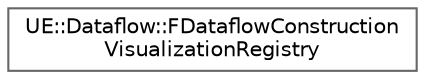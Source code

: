digraph "Graphical Class Hierarchy"
{
 // INTERACTIVE_SVG=YES
 // LATEX_PDF_SIZE
  bgcolor="transparent";
  edge [fontname=Helvetica,fontsize=10,labelfontname=Helvetica,labelfontsize=10];
  node [fontname=Helvetica,fontsize=10,shape=box,height=0.2,width=0.4];
  rankdir="LR";
  Node0 [id="Node000000",label="UE::Dataflow::FDataflowConstruction\lVisualizationRegistry",height=0.2,width=0.4,color="grey40", fillcolor="white", style="filled",URL="$d2/d81/classUE_1_1Dataflow_1_1FDataflowConstructionVisualizationRegistry.html",tooltip=" "];
}
